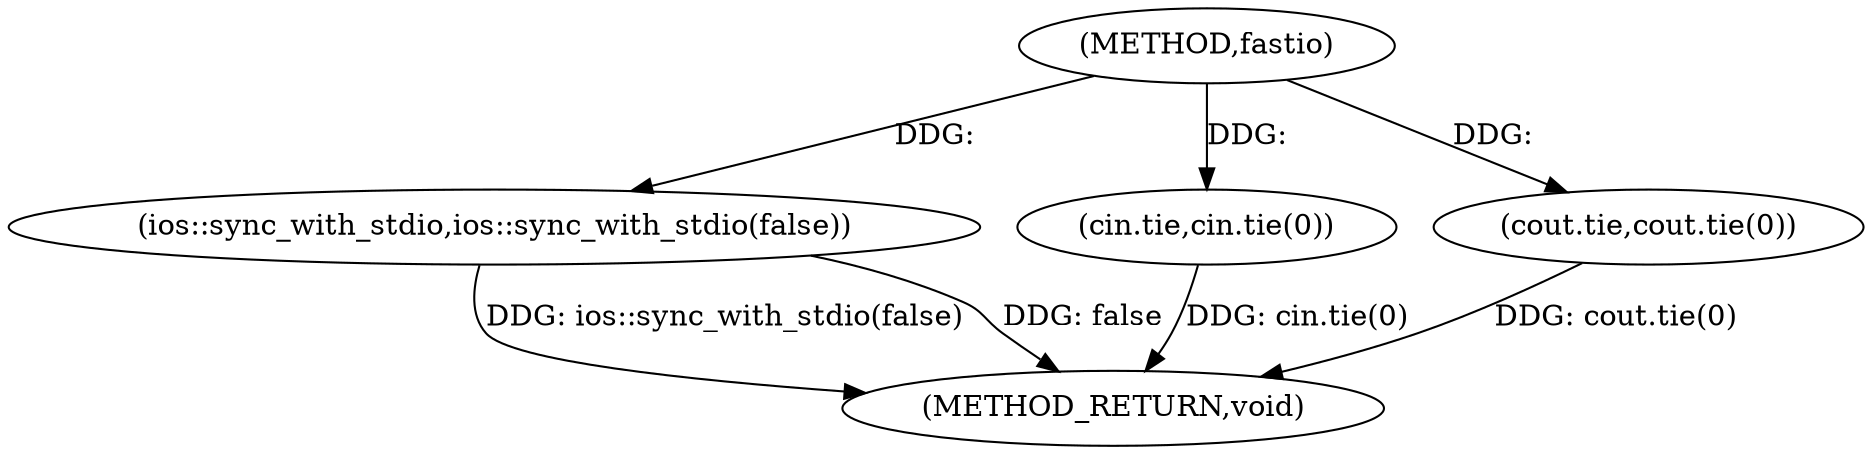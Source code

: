 digraph "fastio" {  
"1000107" [label = "(METHOD,fastio)" ]
"1000115" [label = "(METHOD_RETURN,void)" ]
"1000109" [label = "(ios::sync_with_stdio,ios::sync_with_stdio(false))" ]
"1000111" [label = "(cin.tie,cin.tie(0))" ]
"1000113" [label = "(cout.tie,cout.tie(0))" ]
  "1000109" -> "1000115"  [ label = "DDG: ios::sync_with_stdio(false)"] 
  "1000111" -> "1000115"  [ label = "DDG: cin.tie(0)"] 
  "1000113" -> "1000115"  [ label = "DDG: cout.tie(0)"] 
  "1000109" -> "1000115"  [ label = "DDG: false"] 
  "1000107" -> "1000109"  [ label = "DDG: "] 
  "1000107" -> "1000111"  [ label = "DDG: "] 
  "1000107" -> "1000113"  [ label = "DDG: "] 
}
